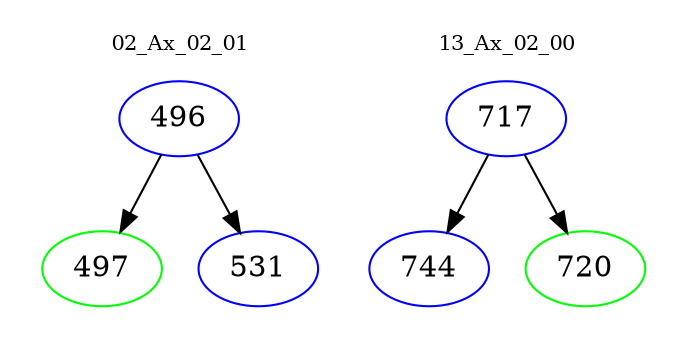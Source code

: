 digraph{
subgraph cluster_0 {
color = white
label = "02_Ax_02_01";
fontsize=10;
T0_496 [label="496", color="blue"]
T0_496 -> T0_497 [color="black"]
T0_497 [label="497", color="green"]
T0_496 -> T0_531 [color="black"]
T0_531 [label="531", color="blue"]
}
subgraph cluster_1 {
color = white
label = "13_Ax_02_00";
fontsize=10;
T1_717 [label="717", color="blue"]
T1_717 -> T1_744 [color="black"]
T1_744 [label="744", color="blue"]
T1_717 -> T1_720 [color="black"]
T1_720 [label="720", color="green"]
}
}
